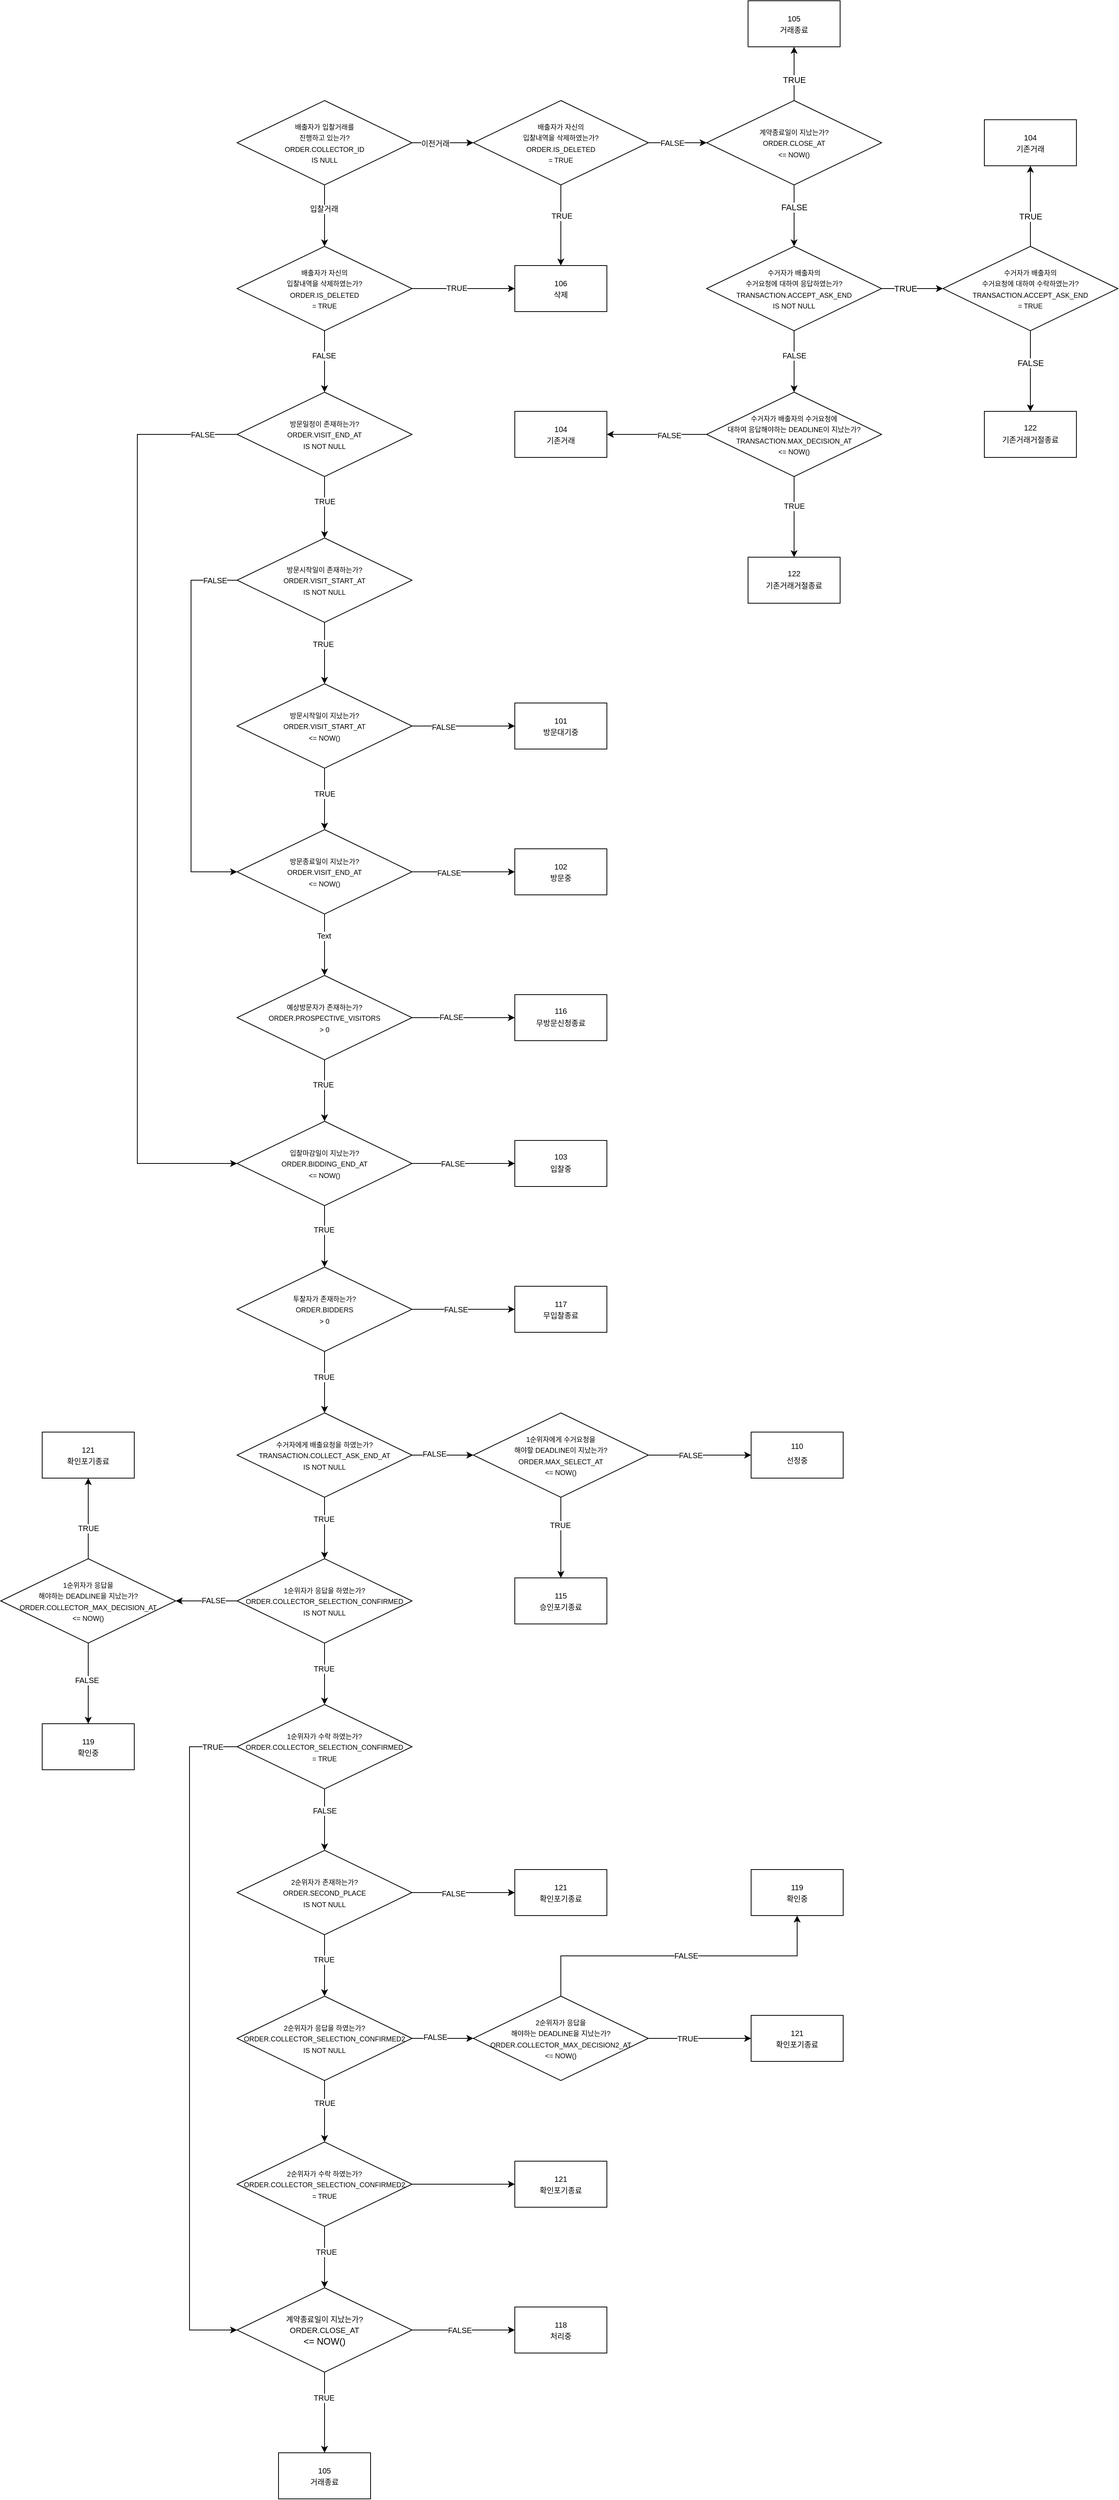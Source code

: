 <mxfile version="17.1.2" type="device"><diagram id="sv1qOESmhmbnTj4O34eV" name="Page-1"><mxGraphModel dx="3501" dy="1428" grid="1" gridSize="10" guides="1" tooltips="1" connect="1" arrows="1" fold="1" page="1" pageScale="1" pageWidth="827" pageHeight="1169" math="0" shadow="0"><root><mxCell id="0"/><mxCell id="1" parent="0"/><mxCell id="dHd20_O_HY_oOaejgzS0-30" value="" style="edgeStyle=orthogonalEdgeStyle;rounded=0;orthogonalLoop=1;jettySize=auto;html=1;fontSize=10;" edge="1" parent="1" source="dHd20_O_HY_oOaejgzS0-1" target="dHd20_O_HY_oOaejgzS0-29"><mxGeometry relative="1" as="geometry"/></mxCell><mxCell id="dHd20_O_HY_oOaejgzS0-31" value="입찰거래" style="edgeLabel;html=1;align=center;verticalAlign=middle;resizable=0;points=[];fontSize=10;" vertex="1" connectable="0" parent="dHd20_O_HY_oOaejgzS0-30"><mxGeometry x="-0.237" y="-1" relative="1" as="geometry"><mxPoint as="offset"/></mxGeometry></mxCell><mxCell id="dHd20_O_HY_oOaejgzS0-160" value="" style="edgeStyle=orthogonalEdgeStyle;rounded=0;orthogonalLoop=1;jettySize=auto;html=1;fontSize=10;" edge="1" parent="1" source="dHd20_O_HY_oOaejgzS0-1" target="dHd20_O_HY_oOaejgzS0-159"><mxGeometry relative="1" as="geometry"/></mxCell><mxCell id="dHd20_O_HY_oOaejgzS0-162" value="이전거래" style="edgeLabel;html=1;align=center;verticalAlign=middle;resizable=0;points=[];fontSize=10;" vertex="1" connectable="0" parent="dHd20_O_HY_oOaejgzS0-160"><mxGeometry x="-0.263" y="-1" relative="1" as="geometry"><mxPoint as="offset"/></mxGeometry></mxCell><mxCell id="dHd20_O_HY_oOaejgzS0-1" value="&lt;font style=&quot;font-size: 9px&quot;&gt;배출자가 입찰거래를&lt;br&gt;진행하고 있는가?&lt;br style=&quot;font-size: 9px&quot;&gt;ORDER.COLLECTOR_ID&lt;br&gt;IS NULL&lt;br&gt;&lt;/font&gt;" style="rhombus;whiteSpace=wrap;html=1;" vertex="1" parent="1"><mxGeometry x="-482" y="190" width="228" height="110" as="geometry"/></mxCell><mxCell id="dHd20_O_HY_oOaejgzS0-6" value="" style="edgeStyle=orthogonalEdgeStyle;rounded=0;orthogonalLoop=1;jettySize=auto;html=1;" edge="1" parent="1" source="dHd20_O_HY_oOaejgzS0-2" target="dHd20_O_HY_oOaejgzS0-5"><mxGeometry relative="1" as="geometry"/></mxCell><mxCell id="dHd20_O_HY_oOaejgzS0-7" value="TRUE" style="edgeLabel;html=1;align=center;verticalAlign=middle;resizable=0;points=[];" vertex="1" connectable="0" parent="dHd20_O_HY_oOaejgzS0-6"><mxGeometry x="-0.234" relative="1" as="geometry"><mxPoint as="offset"/></mxGeometry></mxCell><mxCell id="dHd20_O_HY_oOaejgzS0-9" value="" style="edgeStyle=orthogonalEdgeStyle;rounded=0;orthogonalLoop=1;jettySize=auto;html=1;" edge="1" parent="1" source="dHd20_O_HY_oOaejgzS0-2" target="dHd20_O_HY_oOaejgzS0-8"><mxGeometry relative="1" as="geometry"/></mxCell><mxCell id="dHd20_O_HY_oOaejgzS0-10" value="FALSE" style="edgeLabel;html=1;align=center;verticalAlign=middle;resizable=0;points=[];" vertex="1" connectable="0" parent="dHd20_O_HY_oOaejgzS0-9"><mxGeometry x="-0.283" relative="1" as="geometry"><mxPoint as="offset"/></mxGeometry></mxCell><mxCell id="dHd20_O_HY_oOaejgzS0-2" value="&lt;font style=&quot;font-size: 9px&quot;&gt;계약종료일이 지났는가?&lt;br style=&quot;font-size: 9px&quot;&gt;ORDER.CLOSE_AT&lt;br&gt;&amp;lt;= NOW()&lt;br&gt;&lt;/font&gt;" style="rhombus;whiteSpace=wrap;html=1;" vertex="1" parent="1"><mxGeometry x="130" y="190" width="228" height="110" as="geometry"/></mxCell><mxCell id="dHd20_O_HY_oOaejgzS0-5" value="&lt;span style=&quot;font-size: 10px&quot;&gt;105&lt;/span&gt;&lt;br style=&quot;font-size: 10px&quot;&gt;&lt;span style=&quot;font-size: 10px&quot;&gt;거래종료&lt;/span&gt;" style="whiteSpace=wrap;html=1;" vertex="1" parent="1"><mxGeometry x="184" y="60" width="120" height="60" as="geometry"/></mxCell><mxCell id="dHd20_O_HY_oOaejgzS0-12" value="" style="edgeStyle=orthogonalEdgeStyle;rounded=0;orthogonalLoop=1;jettySize=auto;html=1;" edge="1" parent="1" source="dHd20_O_HY_oOaejgzS0-8" target="dHd20_O_HY_oOaejgzS0-11"><mxGeometry relative="1" as="geometry"/></mxCell><mxCell id="dHd20_O_HY_oOaejgzS0-13" value="TRUE" style="edgeLabel;html=1;align=center;verticalAlign=middle;resizable=0;points=[];" vertex="1" connectable="0" parent="dHd20_O_HY_oOaejgzS0-12"><mxGeometry x="-0.225" relative="1" as="geometry"><mxPoint as="offset"/></mxGeometry></mxCell><mxCell id="dHd20_O_HY_oOaejgzS0-21" value="" style="edgeStyle=orthogonalEdgeStyle;rounded=0;orthogonalLoop=1;jettySize=auto;html=1;fontSize=10;" edge="1" parent="1" source="dHd20_O_HY_oOaejgzS0-8" target="dHd20_O_HY_oOaejgzS0-20"><mxGeometry relative="1" as="geometry"/></mxCell><mxCell id="dHd20_O_HY_oOaejgzS0-22" value="FALSE" style="edgeLabel;html=1;align=center;verticalAlign=middle;resizable=0;points=[];fontSize=10;" vertex="1" connectable="0" parent="dHd20_O_HY_oOaejgzS0-21"><mxGeometry x="-0.216" relative="1" as="geometry"><mxPoint as="offset"/></mxGeometry></mxCell><mxCell id="dHd20_O_HY_oOaejgzS0-8" value="&lt;font style=&quot;font-size: 9px&quot;&gt;수거자가 배출자의&lt;br&gt;수거요청에 대하여 응답하였는가?&lt;br style=&quot;font-size: 9px&quot;&gt;TRANSACTION.ACCEPT_ASK_END&lt;br&gt;IS NOT NULL&lt;br&gt;&lt;/font&gt;" style="rhombus;whiteSpace=wrap;html=1;" vertex="1" parent="1"><mxGeometry x="130" y="380" width="228" height="110" as="geometry"/></mxCell><mxCell id="dHd20_O_HY_oOaejgzS0-15" value="" style="edgeStyle=orthogonalEdgeStyle;rounded=0;orthogonalLoop=1;jettySize=auto;html=1;" edge="1" parent="1" source="dHd20_O_HY_oOaejgzS0-11" target="dHd20_O_HY_oOaejgzS0-14"><mxGeometry relative="1" as="geometry"/></mxCell><mxCell id="dHd20_O_HY_oOaejgzS0-16" value="TRUE" style="edgeLabel;html=1;align=center;verticalAlign=middle;resizable=0;points=[];" vertex="1" connectable="0" parent="dHd20_O_HY_oOaejgzS0-15"><mxGeometry x="-0.244" relative="1" as="geometry"><mxPoint as="offset"/></mxGeometry></mxCell><mxCell id="dHd20_O_HY_oOaejgzS0-18" value="" style="edgeStyle=orthogonalEdgeStyle;rounded=0;orthogonalLoop=1;jettySize=auto;html=1;" edge="1" parent="1" source="dHd20_O_HY_oOaejgzS0-11" target="dHd20_O_HY_oOaejgzS0-17"><mxGeometry relative="1" as="geometry"/></mxCell><mxCell id="dHd20_O_HY_oOaejgzS0-19" value="FALSE" style="edgeLabel;html=1;align=center;verticalAlign=middle;resizable=0;points=[];" vertex="1" connectable="0" parent="dHd20_O_HY_oOaejgzS0-18"><mxGeometry x="-0.199" relative="1" as="geometry"><mxPoint as="offset"/></mxGeometry></mxCell><mxCell id="dHd20_O_HY_oOaejgzS0-11" value="&lt;font style=&quot;font-size: 9px&quot;&gt;수거자가 배출자의 &lt;br&gt;수거요청에 대하여 수락하였는가?&lt;br style=&quot;font-size: 9px&quot;&gt;TRANSACTION.ACCEPT_ASK_END&lt;br&gt;= TRUE&lt;br&gt;&lt;/font&gt;" style="rhombus;whiteSpace=wrap;html=1;" vertex="1" parent="1"><mxGeometry x="438" y="380" width="228" height="110" as="geometry"/></mxCell><mxCell id="dHd20_O_HY_oOaejgzS0-14" value="&lt;span style=&quot;font-size: 10px&quot;&gt;104&lt;/span&gt;&lt;br style=&quot;font-size: 10px&quot;&gt;&lt;span style=&quot;font-size: 10px&quot;&gt;기존거래&lt;/span&gt;" style="whiteSpace=wrap;html=1;" vertex="1" parent="1"><mxGeometry x="492" y="215" width="120" height="60" as="geometry"/></mxCell><mxCell id="dHd20_O_HY_oOaejgzS0-17" value="&lt;font style=&quot;font-size: 10px&quot;&gt;122&lt;br&gt;&lt;/font&gt;&lt;table style=&quot;font-size: 10px&quot;&gt;&lt;tbody&gt;&lt;tr&gt;&lt;td&gt;&lt;font style=&quot;font-size: 10px&quot;&gt;기존거래거절종료&lt;/font&gt;&lt;/td&gt;&lt;/tr&gt;&lt;/tbody&gt;&lt;/table&gt;" style="whiteSpace=wrap;html=1;" vertex="1" parent="1"><mxGeometry x="492" y="595" width="120" height="60" as="geometry"/></mxCell><mxCell id="dHd20_O_HY_oOaejgzS0-24" value="" style="edgeStyle=orthogonalEdgeStyle;rounded=0;orthogonalLoop=1;jettySize=auto;html=1;fontSize=10;" edge="1" parent="1" source="dHd20_O_HY_oOaejgzS0-20" target="dHd20_O_HY_oOaejgzS0-23"><mxGeometry relative="1" as="geometry"/></mxCell><mxCell id="dHd20_O_HY_oOaejgzS0-25" value="TRUE" style="edgeLabel;html=1;align=center;verticalAlign=middle;resizable=0;points=[];fontSize=10;" vertex="1" connectable="0" parent="dHd20_O_HY_oOaejgzS0-24"><mxGeometry x="-0.274" relative="1" as="geometry"><mxPoint as="offset"/></mxGeometry></mxCell><mxCell id="dHd20_O_HY_oOaejgzS0-27" value="" style="edgeStyle=orthogonalEdgeStyle;rounded=0;orthogonalLoop=1;jettySize=auto;html=1;fontSize=10;" edge="1" parent="1" source="dHd20_O_HY_oOaejgzS0-20" target="dHd20_O_HY_oOaejgzS0-26"><mxGeometry relative="1" as="geometry"/></mxCell><mxCell id="dHd20_O_HY_oOaejgzS0-28" value="FALSE" style="edgeLabel;html=1;align=center;verticalAlign=middle;resizable=0;points=[];fontSize=10;" vertex="1" connectable="0" parent="dHd20_O_HY_oOaejgzS0-27"><mxGeometry x="-0.239" y="1" relative="1" as="geometry"><mxPoint as="offset"/></mxGeometry></mxCell><mxCell id="dHd20_O_HY_oOaejgzS0-20" value="&lt;font style=&quot;font-size: 9px&quot;&gt;수거자가 배출자의 수거요청에 &lt;br&gt;대하여 응답해야하는 DEADLINE이 지났는가?&lt;br style=&quot;font-size: 9px&quot;&gt;TRANSACTION.MAX_DECISION_AT&lt;br&gt;&amp;lt;= NOW()&lt;br&gt;&lt;/font&gt;" style="rhombus;whiteSpace=wrap;html=1;" vertex="1" parent="1"><mxGeometry x="130" y="570" width="228" height="110" as="geometry"/></mxCell><mxCell id="dHd20_O_HY_oOaejgzS0-23" value="&lt;font style=&quot;font-size: 10px&quot;&gt;122&lt;br&gt;&lt;/font&gt;&lt;table style=&quot;font-size: 10px&quot;&gt;&lt;tbody&gt;&lt;tr&gt;&lt;td&gt;기존거래거절종료&lt;/td&gt;&lt;/tr&gt;&lt;/tbody&gt;&lt;/table&gt;" style="whiteSpace=wrap;html=1;" vertex="1" parent="1"><mxGeometry x="184" y="785" width="120" height="60" as="geometry"/></mxCell><mxCell id="dHd20_O_HY_oOaejgzS0-26" value="&lt;span style=&quot;font-size: 10px&quot;&gt;104&lt;/span&gt;&lt;br style=&quot;font-size: 10px&quot;&gt;&lt;span style=&quot;font-size: 10px&quot;&gt;기존거래&lt;/span&gt;" style="whiteSpace=wrap;html=1;" vertex="1" parent="1"><mxGeometry x="-120" y="595" width="120" height="60" as="geometry"/></mxCell><mxCell id="dHd20_O_HY_oOaejgzS0-33" value="" style="edgeStyle=orthogonalEdgeStyle;rounded=0;orthogonalLoop=1;jettySize=auto;html=1;fontSize=10;" edge="1" parent="1" source="dHd20_O_HY_oOaejgzS0-29" target="dHd20_O_HY_oOaejgzS0-32"><mxGeometry relative="1" as="geometry"/></mxCell><mxCell id="dHd20_O_HY_oOaejgzS0-34" value="TRUE" style="edgeLabel;html=1;align=center;verticalAlign=middle;resizable=0;points=[];fontSize=10;" vertex="1" connectable="0" parent="dHd20_O_HY_oOaejgzS0-33"><mxGeometry x="-0.139" y="1" relative="1" as="geometry"><mxPoint as="offset"/></mxGeometry></mxCell><mxCell id="dHd20_O_HY_oOaejgzS0-36" value="" style="edgeStyle=orthogonalEdgeStyle;rounded=0;orthogonalLoop=1;jettySize=auto;html=1;fontSize=10;" edge="1" parent="1" source="dHd20_O_HY_oOaejgzS0-29" target="dHd20_O_HY_oOaejgzS0-35"><mxGeometry relative="1" as="geometry"/></mxCell><mxCell id="dHd20_O_HY_oOaejgzS0-37" value="FALSE" style="edgeLabel;html=1;align=center;verticalAlign=middle;resizable=0;points=[];fontSize=10;" vertex="1" connectable="0" parent="dHd20_O_HY_oOaejgzS0-36"><mxGeometry x="-0.208" y="-1" relative="1" as="geometry"><mxPoint as="offset"/></mxGeometry></mxCell><mxCell id="dHd20_O_HY_oOaejgzS0-29" value="&lt;font style=&quot;font-size: 9px&quot;&gt;배출자가 자신의 &lt;br&gt;입찰내역을 삭제하였는가?&lt;br style=&quot;font-size: 9px&quot;&gt;ORDER.IS_DELETED&lt;br&gt;= TRUE&lt;br&gt;&lt;/font&gt;" style="rhombus;whiteSpace=wrap;html=1;" vertex="1" parent="1"><mxGeometry x="-482" y="380" width="228" height="110" as="geometry"/></mxCell><mxCell id="dHd20_O_HY_oOaejgzS0-32" value="&lt;span style=&quot;font-size: 10px&quot;&gt;106&lt;/span&gt;&lt;br style=&quot;font-size: 10px&quot;&gt;&lt;span style=&quot;font-size: 10px&quot;&gt;삭제&lt;/span&gt;" style="whiteSpace=wrap;html=1;" vertex="1" parent="1"><mxGeometry x="-120" y="405" width="120" height="60" as="geometry"/></mxCell><mxCell id="dHd20_O_HY_oOaejgzS0-39" value="" style="edgeStyle=orthogonalEdgeStyle;rounded=0;orthogonalLoop=1;jettySize=auto;html=1;fontSize=10;" edge="1" parent="1" source="dHd20_O_HY_oOaejgzS0-35" target="dHd20_O_HY_oOaejgzS0-38"><mxGeometry relative="1" as="geometry"/></mxCell><mxCell id="dHd20_O_HY_oOaejgzS0-40" value="TRUE" style="edgeLabel;html=1;align=center;verticalAlign=middle;resizable=0;points=[];fontSize=10;" vertex="1" connectable="0" parent="dHd20_O_HY_oOaejgzS0-39"><mxGeometry x="-0.214" relative="1" as="geometry"><mxPoint as="offset"/></mxGeometry></mxCell><mxCell id="dHd20_O_HY_oOaejgzS0-155" style="edgeStyle=orthogonalEdgeStyle;rounded=0;orthogonalLoop=1;jettySize=auto;html=1;entryX=0;entryY=0.5;entryDx=0;entryDy=0;fontSize=10;exitX=0;exitY=0.5;exitDx=0;exitDy=0;" edge="1" parent="1" source="dHd20_O_HY_oOaejgzS0-35" target="dHd20_O_HY_oOaejgzS0-67"><mxGeometry relative="1" as="geometry"><Array as="points"><mxPoint x="-612" y="625"/><mxPoint x="-612" y="1575"/></Array></mxGeometry></mxCell><mxCell id="dHd20_O_HY_oOaejgzS0-156" value="FALSE" style="edgeLabel;html=1;align=center;verticalAlign=middle;resizable=0;points=[];fontSize=10;" vertex="1" connectable="0" parent="dHd20_O_HY_oOaejgzS0-155"><mxGeometry x="-0.926" relative="1" as="geometry"><mxPoint as="offset"/></mxGeometry></mxCell><mxCell id="dHd20_O_HY_oOaejgzS0-35" value="&lt;font style=&quot;font-size: 9px&quot;&gt;방문일정이 존재하는가?&lt;br style=&quot;font-size: 9px&quot;&gt;ORDER.VISIT_END_AT&lt;br&gt;IS NOT NULL&lt;br&gt;&lt;/font&gt;" style="rhombus;whiteSpace=wrap;html=1;" vertex="1" parent="1"><mxGeometry x="-482" y="570" width="228" height="110" as="geometry"/></mxCell><mxCell id="dHd20_O_HY_oOaejgzS0-54" value="" style="edgeStyle=orthogonalEdgeStyle;rounded=0;orthogonalLoop=1;jettySize=auto;html=1;fontSize=10;" edge="1" parent="1" source="dHd20_O_HY_oOaejgzS0-38" target="dHd20_O_HY_oOaejgzS0-53"><mxGeometry relative="1" as="geometry"/></mxCell><mxCell id="dHd20_O_HY_oOaejgzS0-55" value="TRUE" style="edgeLabel;html=1;align=center;verticalAlign=middle;resizable=0;points=[];fontSize=10;" vertex="1" connectable="0" parent="dHd20_O_HY_oOaejgzS0-54"><mxGeometry x="-0.315" y="-2" relative="1" as="geometry"><mxPoint as="offset"/></mxGeometry></mxCell><mxCell id="dHd20_O_HY_oOaejgzS0-60" style="edgeStyle=orthogonalEdgeStyle;rounded=0;orthogonalLoop=1;jettySize=auto;html=1;entryX=0;entryY=0.5;entryDx=0;entryDy=0;fontSize=10;exitX=0;exitY=0.5;exitDx=0;exitDy=0;" edge="1" parent="1" source="dHd20_O_HY_oOaejgzS0-38" target="dHd20_O_HY_oOaejgzS0-56"><mxGeometry relative="1" as="geometry"><Array as="points"><mxPoint x="-542" y="815"/><mxPoint x="-542" y="1195"/></Array></mxGeometry></mxCell><mxCell id="dHd20_O_HY_oOaejgzS0-61" value="FALSE" style="edgeLabel;html=1;align=center;verticalAlign=middle;resizable=0;points=[];fontSize=10;" vertex="1" connectable="0" parent="dHd20_O_HY_oOaejgzS0-60"><mxGeometry x="-0.929" y="1" relative="1" as="geometry"><mxPoint x="-12" y="-1" as="offset"/></mxGeometry></mxCell><mxCell id="dHd20_O_HY_oOaejgzS0-38" value="&lt;font style=&quot;font-size: 9px&quot;&gt;방문시작일이 존재하는가?&lt;br style=&quot;font-size: 9px&quot;&gt;ORDER.VISIT_START_AT&lt;br&gt;IS NOT NULL&lt;br&gt;&lt;/font&gt;" style="rhombus;whiteSpace=wrap;html=1;" vertex="1" parent="1"><mxGeometry x="-482" y="760" width="228" height="110" as="geometry"/></mxCell><mxCell id="dHd20_O_HY_oOaejgzS0-57" value="" style="edgeStyle=orthogonalEdgeStyle;rounded=0;orthogonalLoop=1;jettySize=auto;html=1;fontSize=10;" edge="1" parent="1" source="dHd20_O_HY_oOaejgzS0-53" target="dHd20_O_HY_oOaejgzS0-56"><mxGeometry relative="1" as="geometry"/></mxCell><mxCell id="dHd20_O_HY_oOaejgzS0-72" value="TRUE" style="edgeLabel;html=1;align=center;verticalAlign=middle;resizable=0;points=[];fontSize=10;" vertex="1" connectable="0" parent="dHd20_O_HY_oOaejgzS0-57"><mxGeometry x="-0.185" relative="1" as="geometry"><mxPoint as="offset"/></mxGeometry></mxCell><mxCell id="dHd20_O_HY_oOaejgzS0-59" value="" style="edgeStyle=orthogonalEdgeStyle;rounded=0;orthogonalLoop=1;jettySize=auto;html=1;fontSize=10;" edge="1" parent="1" source="dHd20_O_HY_oOaejgzS0-53" target="dHd20_O_HY_oOaejgzS0-58"><mxGeometry relative="1" as="geometry"/></mxCell><mxCell id="dHd20_O_HY_oOaejgzS0-71" value="FALSE" style="edgeLabel;html=1;align=center;verticalAlign=middle;resizable=0;points=[];fontSize=10;" vertex="1" connectable="0" parent="dHd20_O_HY_oOaejgzS0-59"><mxGeometry x="-0.386" y="-1" relative="1" as="geometry"><mxPoint as="offset"/></mxGeometry></mxCell><mxCell id="dHd20_O_HY_oOaejgzS0-53" value="&lt;font style=&quot;font-size: 9px&quot;&gt;방문시작일이 지났는가?&lt;br style=&quot;font-size: 9px&quot;&gt;ORDER.VISIT_START_AT&lt;br&gt;&amp;lt;= NOW()&lt;br&gt;&lt;/font&gt;" style="rhombus;whiteSpace=wrap;html=1;" vertex="1" parent="1"><mxGeometry x="-482" y="950" width="228" height="110" as="geometry"/></mxCell><mxCell id="dHd20_O_HY_oOaejgzS0-63" value="" style="edgeStyle=orthogonalEdgeStyle;rounded=0;orthogonalLoop=1;jettySize=auto;html=1;fontSize=10;" edge="1" parent="1" source="dHd20_O_HY_oOaejgzS0-56" target="dHd20_O_HY_oOaejgzS0-62"><mxGeometry relative="1" as="geometry"/></mxCell><mxCell id="dHd20_O_HY_oOaejgzS0-73" value="Text" style="edgeLabel;html=1;align=center;verticalAlign=middle;resizable=0;points=[];fontSize=10;" vertex="1" connectable="0" parent="dHd20_O_HY_oOaejgzS0-63"><mxGeometry x="-0.304" y="-1" relative="1" as="geometry"><mxPoint as="offset"/></mxGeometry></mxCell><mxCell id="dHd20_O_HY_oOaejgzS0-75" value="" style="edgeStyle=orthogonalEdgeStyle;rounded=0;orthogonalLoop=1;jettySize=auto;html=1;fontSize=10;" edge="1" parent="1" source="dHd20_O_HY_oOaejgzS0-56" target="dHd20_O_HY_oOaejgzS0-74"><mxGeometry relative="1" as="geometry"/></mxCell><mxCell id="dHd20_O_HY_oOaejgzS0-76" value="FALSE" style="edgeLabel;html=1;align=center;verticalAlign=middle;resizable=0;points=[];fontSize=10;" vertex="1" connectable="0" parent="dHd20_O_HY_oOaejgzS0-75"><mxGeometry x="-0.282" y="-1" relative="1" as="geometry"><mxPoint as="offset"/></mxGeometry></mxCell><mxCell id="dHd20_O_HY_oOaejgzS0-56" value="&lt;font style=&quot;font-size: 9px&quot;&gt;방문종료일이 지났는가?&lt;br style=&quot;font-size: 9px&quot;&gt;ORDER.VISIT_END_AT&lt;br&gt;&amp;lt;= NOW()&lt;br&gt;&lt;/font&gt;" style="rhombus;whiteSpace=wrap;html=1;" vertex="1" parent="1"><mxGeometry x="-482" y="1140" width="228" height="110" as="geometry"/></mxCell><mxCell id="dHd20_O_HY_oOaejgzS0-58" value="&lt;span style=&quot;font-size: 10px&quot;&gt;101&lt;/span&gt;&lt;br style=&quot;font-size: 10px&quot;&gt;&lt;span style=&quot;font-size: 10px&quot;&gt;방문대기중&lt;/span&gt;" style="whiteSpace=wrap;html=1;" vertex="1" parent="1"><mxGeometry x="-120" y="975" width="120" height="60" as="geometry"/></mxCell><mxCell id="dHd20_O_HY_oOaejgzS0-65" value="" style="edgeStyle=orthogonalEdgeStyle;rounded=0;orthogonalLoop=1;jettySize=auto;html=1;fontSize=10;" edge="1" parent="1" source="dHd20_O_HY_oOaejgzS0-62" target="dHd20_O_HY_oOaejgzS0-64"><mxGeometry relative="1" as="geometry"/></mxCell><mxCell id="dHd20_O_HY_oOaejgzS0-66" value="FALSE" style="edgeLabel;html=1;align=center;verticalAlign=middle;resizable=0;points=[];fontSize=10;" vertex="1" connectable="0" parent="dHd20_O_HY_oOaejgzS0-65"><mxGeometry x="-0.244" y="1" relative="1" as="geometry"><mxPoint as="offset"/></mxGeometry></mxCell><mxCell id="dHd20_O_HY_oOaejgzS0-68" value="" style="edgeStyle=orthogonalEdgeStyle;rounded=0;orthogonalLoop=1;jettySize=auto;html=1;fontSize=10;" edge="1" parent="1" source="dHd20_O_HY_oOaejgzS0-62" target="dHd20_O_HY_oOaejgzS0-67"><mxGeometry relative="1" as="geometry"/></mxCell><mxCell id="dHd20_O_HY_oOaejgzS0-77" value="TRUE" style="edgeLabel;html=1;align=center;verticalAlign=middle;resizable=0;points=[];fontSize=10;" vertex="1" connectable="0" parent="dHd20_O_HY_oOaejgzS0-68"><mxGeometry x="-0.206" y="-2" relative="1" as="geometry"><mxPoint as="offset"/></mxGeometry></mxCell><mxCell id="dHd20_O_HY_oOaejgzS0-62" value="&lt;font style=&quot;font-size: 9px&quot;&gt;예상방문자가 존재하는가?&lt;br style=&quot;font-size: 9px&quot;&gt;ORDER.PROSPECTIVE_VISITORS&lt;br&gt;&amp;gt; 0&lt;br&gt;&lt;/font&gt;" style="rhombus;whiteSpace=wrap;html=1;" vertex="1" parent="1"><mxGeometry x="-482" y="1330" width="228" height="110" as="geometry"/></mxCell><mxCell id="dHd20_O_HY_oOaejgzS0-64" value="&lt;font style=&quot;font-size: 10px&quot;&gt;116&lt;br&gt;&lt;/font&gt;&lt;table style=&quot;font-size: 10px&quot;&gt;&lt;tbody&gt;&lt;tr&gt;&lt;td&gt;&lt;font style=&quot;font-size: 10px&quot;&gt;무방문신청종료&lt;/font&gt;&lt;/td&gt;&lt;/tr&gt;&lt;/tbody&gt;&lt;/table&gt;" style="whiteSpace=wrap;html=1;" vertex="1" parent="1"><mxGeometry x="-120" y="1355" width="120" height="60" as="geometry"/></mxCell><mxCell id="dHd20_O_HY_oOaejgzS0-70" value="" style="edgeStyle=orthogonalEdgeStyle;rounded=0;orthogonalLoop=1;jettySize=auto;html=1;fontSize=10;" edge="1" parent="1" source="dHd20_O_HY_oOaejgzS0-67" target="dHd20_O_HY_oOaejgzS0-69"><mxGeometry relative="1" as="geometry"/></mxCell><mxCell id="dHd20_O_HY_oOaejgzS0-78" value="FALSE" style="edgeLabel;html=1;align=center;verticalAlign=middle;resizable=0;points=[];fontSize=10;" vertex="1" connectable="0" parent="dHd20_O_HY_oOaejgzS0-70"><mxGeometry x="-0.211" relative="1" as="geometry"><mxPoint as="offset"/></mxGeometry></mxCell><mxCell id="dHd20_O_HY_oOaejgzS0-80" value="" style="edgeStyle=orthogonalEdgeStyle;rounded=0;orthogonalLoop=1;jettySize=auto;html=1;fontSize=10;" edge="1" parent="1" source="dHd20_O_HY_oOaejgzS0-67" target="dHd20_O_HY_oOaejgzS0-79"><mxGeometry relative="1" as="geometry"/></mxCell><mxCell id="dHd20_O_HY_oOaejgzS0-88" value="TRUE" style="edgeLabel;html=1;align=center;verticalAlign=middle;resizable=0;points=[];fontSize=10;" vertex="1" connectable="0" parent="dHd20_O_HY_oOaejgzS0-80"><mxGeometry x="-0.228" y="-1" relative="1" as="geometry"><mxPoint as="offset"/></mxGeometry></mxCell><mxCell id="dHd20_O_HY_oOaejgzS0-67" value="&lt;font style=&quot;font-size: 9px&quot;&gt;입찰마감일이 지났는가?&lt;br style=&quot;font-size: 9px&quot;&gt;ORDER.BIDDING_END_AT&lt;br&gt;&amp;lt;= NOW()&lt;br&gt;&lt;/font&gt;" style="rhombus;whiteSpace=wrap;html=1;" vertex="1" parent="1"><mxGeometry x="-482" y="1520" width="228" height="110" as="geometry"/></mxCell><mxCell id="dHd20_O_HY_oOaejgzS0-69" value="&lt;font style=&quot;font-size: 10px&quot;&gt;103&lt;br&gt;&lt;/font&gt;&lt;table style=&quot;font-size: 10px&quot;&gt;&lt;tbody&gt;&lt;tr&gt;&lt;td&gt;&lt;font style=&quot;font-size: 10px&quot;&gt;입찰중&lt;/font&gt;&lt;/td&gt;&lt;/tr&gt;&lt;/tbody&gt;&lt;/table&gt;" style="whiteSpace=wrap;html=1;" vertex="1" parent="1"><mxGeometry x="-120" y="1545" width="120" height="60" as="geometry"/></mxCell><mxCell id="dHd20_O_HY_oOaejgzS0-74" value="&lt;span style=&quot;font-size: 10px&quot;&gt;102&lt;/span&gt;&lt;br style=&quot;font-size: 10px&quot;&gt;&lt;span style=&quot;font-size: 10px&quot;&gt;방문중&lt;/span&gt;" style="whiteSpace=wrap;html=1;" vertex="1" parent="1"><mxGeometry x="-120" y="1165" width="120" height="60" as="geometry"/></mxCell><mxCell id="dHd20_O_HY_oOaejgzS0-82" value="" style="edgeStyle=orthogonalEdgeStyle;rounded=0;orthogonalLoop=1;jettySize=auto;html=1;fontSize=10;" edge="1" parent="1" source="dHd20_O_HY_oOaejgzS0-79" target="dHd20_O_HY_oOaejgzS0-81"><mxGeometry relative="1" as="geometry"/></mxCell><mxCell id="dHd20_O_HY_oOaejgzS0-83" value="FALSE" style="edgeLabel;html=1;align=center;verticalAlign=middle;resizable=0;points=[];fontSize=10;" vertex="1" connectable="0" parent="dHd20_O_HY_oOaejgzS0-82"><mxGeometry x="-0.159" relative="1" as="geometry"><mxPoint as="offset"/></mxGeometry></mxCell><mxCell id="dHd20_O_HY_oOaejgzS0-85" value="" style="edgeStyle=orthogonalEdgeStyle;rounded=0;orthogonalLoop=1;jettySize=auto;html=1;fontSize=10;" edge="1" parent="1" source="dHd20_O_HY_oOaejgzS0-79" target="dHd20_O_HY_oOaejgzS0-84"><mxGeometry relative="1" as="geometry"/></mxCell><mxCell id="dHd20_O_HY_oOaejgzS0-89" value="TRUE" style="edgeLabel;html=1;align=center;verticalAlign=middle;resizable=0;points=[];fontSize=10;" vertex="1" connectable="0" parent="dHd20_O_HY_oOaejgzS0-85"><mxGeometry x="-0.174" y="-1" relative="1" as="geometry"><mxPoint as="offset"/></mxGeometry></mxCell><mxCell id="dHd20_O_HY_oOaejgzS0-79" value="&lt;font style=&quot;font-size: 9px&quot;&gt;투찰자가 존재하는가?&lt;br style=&quot;font-size: 9px&quot;&gt;ORDER.BIDDERS&lt;br&gt;&amp;gt; 0&lt;br&gt;&lt;/font&gt;" style="rhombus;whiteSpace=wrap;html=1;" vertex="1" parent="1"><mxGeometry x="-482" y="1710" width="228" height="110" as="geometry"/></mxCell><mxCell id="dHd20_O_HY_oOaejgzS0-81" value="&lt;font style=&quot;font-size: 10px&quot;&gt;117&lt;br&gt;무입찰종료&lt;br&gt;&lt;/font&gt;" style="whiteSpace=wrap;html=1;" vertex="1" parent="1"><mxGeometry x="-120" y="1735" width="120" height="60" as="geometry"/></mxCell><mxCell id="dHd20_O_HY_oOaejgzS0-87" value="" style="edgeStyle=orthogonalEdgeStyle;rounded=0;orthogonalLoop=1;jettySize=auto;html=1;fontSize=10;" edge="1" parent="1" source="dHd20_O_HY_oOaejgzS0-84" target="dHd20_O_HY_oOaejgzS0-86"><mxGeometry relative="1" as="geometry"/></mxCell><mxCell id="dHd20_O_HY_oOaejgzS0-90" value="TRUE" style="edgeLabel;html=1;align=center;verticalAlign=middle;resizable=0;points=[];fontSize=10;" vertex="1" connectable="0" parent="dHd20_O_HY_oOaejgzS0-87"><mxGeometry x="-0.315" y="-1" relative="1" as="geometry"><mxPoint as="offset"/></mxGeometry></mxCell><mxCell id="dHd20_O_HY_oOaejgzS0-92" value="" style="edgeStyle=orthogonalEdgeStyle;rounded=0;orthogonalLoop=1;jettySize=auto;html=1;fontSize=10;" edge="1" parent="1" source="dHd20_O_HY_oOaejgzS0-84" target="dHd20_O_HY_oOaejgzS0-91"><mxGeometry relative="1" as="geometry"/></mxCell><mxCell id="dHd20_O_HY_oOaejgzS0-93" value="FALSE" style="edgeLabel;html=1;align=center;verticalAlign=middle;resizable=0;points=[];fontSize=10;" vertex="1" connectable="0" parent="dHd20_O_HY_oOaejgzS0-92"><mxGeometry x="-0.273" y="2" relative="1" as="geometry"><mxPoint as="offset"/></mxGeometry></mxCell><mxCell id="dHd20_O_HY_oOaejgzS0-84" value="&lt;font style=&quot;font-size: 9px&quot;&gt;수거자에게 배출요청을 하였는가?&lt;br style=&quot;font-size: 9px&quot;&gt;TRANSACTION.COLLECT_ASK_END_AT&lt;br&gt;IS NOT NULL&lt;br&gt;&lt;/font&gt;" style="rhombus;whiteSpace=wrap;html=1;" vertex="1" parent="1"><mxGeometry x="-482" y="1900" width="228" height="110" as="geometry"/></mxCell><mxCell id="dHd20_O_HY_oOaejgzS0-101" value="" style="edgeStyle=orthogonalEdgeStyle;rounded=0;orthogonalLoop=1;jettySize=auto;html=1;fontSize=10;" edge="1" parent="1" source="dHd20_O_HY_oOaejgzS0-86" target="dHd20_O_HY_oOaejgzS0-100"><mxGeometry relative="1" as="geometry"/></mxCell><mxCell id="dHd20_O_HY_oOaejgzS0-102" value="TRUE" style="edgeLabel;html=1;align=center;verticalAlign=middle;resizable=0;points=[];fontSize=10;" vertex="1" connectable="0" parent="dHd20_O_HY_oOaejgzS0-101"><mxGeometry x="-0.193" y="-1" relative="1" as="geometry"><mxPoint as="offset"/></mxGeometry></mxCell><mxCell id="dHd20_O_HY_oOaejgzS0-104" value="" style="edgeStyle=orthogonalEdgeStyle;rounded=0;orthogonalLoop=1;jettySize=auto;html=1;fontSize=10;" edge="1" parent="1" source="dHd20_O_HY_oOaejgzS0-86" target="dHd20_O_HY_oOaejgzS0-103"><mxGeometry relative="1" as="geometry"/></mxCell><mxCell id="dHd20_O_HY_oOaejgzS0-105" value="FALSE" style="edgeLabel;html=1;align=center;verticalAlign=middle;resizable=0;points=[];fontSize=10;" vertex="1" connectable="0" parent="dHd20_O_HY_oOaejgzS0-104"><mxGeometry x="-0.23" y="-1" relative="1" as="geometry"><mxPoint as="offset"/></mxGeometry></mxCell><mxCell id="dHd20_O_HY_oOaejgzS0-86" value="&lt;font style=&quot;font-size: 9px&quot;&gt;1순위자가 응답을 하였는가?&lt;br style=&quot;font-size: 9px&quot;&gt;ORDER.COLLECTOR_SELECTION_CONFIRMED&lt;br&gt;IS NOT NULL&lt;br&gt;&lt;/font&gt;" style="rhombus;whiteSpace=wrap;html=1;" vertex="1" parent="1"><mxGeometry x="-482" y="2090" width="228" height="110" as="geometry"/></mxCell><mxCell id="dHd20_O_HY_oOaejgzS0-95" value="" style="edgeStyle=orthogonalEdgeStyle;rounded=0;orthogonalLoop=1;jettySize=auto;html=1;fontSize=10;" edge="1" parent="1" source="dHd20_O_HY_oOaejgzS0-91" target="dHd20_O_HY_oOaejgzS0-94"><mxGeometry relative="1" as="geometry"/></mxCell><mxCell id="dHd20_O_HY_oOaejgzS0-96" value="TRUE" style="edgeLabel;html=1;align=center;verticalAlign=middle;resizable=0;points=[];fontSize=10;" vertex="1" connectable="0" parent="dHd20_O_HY_oOaejgzS0-95"><mxGeometry x="-0.31" y="-1" relative="1" as="geometry"><mxPoint as="offset"/></mxGeometry></mxCell><mxCell id="dHd20_O_HY_oOaejgzS0-98" value="" style="edgeStyle=orthogonalEdgeStyle;rounded=0;orthogonalLoop=1;jettySize=auto;html=1;fontSize=10;" edge="1" parent="1" source="dHd20_O_HY_oOaejgzS0-91" target="dHd20_O_HY_oOaejgzS0-97"><mxGeometry relative="1" as="geometry"/></mxCell><mxCell id="dHd20_O_HY_oOaejgzS0-99" value="FALSE" style="edgeLabel;html=1;align=center;verticalAlign=middle;resizable=0;points=[];fontSize=10;" vertex="1" connectable="0" parent="dHd20_O_HY_oOaejgzS0-98"><mxGeometry x="-0.188" relative="1" as="geometry"><mxPoint as="offset"/></mxGeometry></mxCell><mxCell id="dHd20_O_HY_oOaejgzS0-91" value="&lt;font style=&quot;font-size: 9px&quot;&gt;1순위자에게 수거요청을&lt;br&gt;해야할 DEADLINE이 지났는가?&lt;br&gt;ORDER.MAX_SELECT_AT&lt;br&gt;&amp;lt;= NOW()&lt;br&gt;&lt;/font&gt;" style="rhombus;whiteSpace=wrap;html=1;" vertex="1" parent="1"><mxGeometry x="-174" y="1900" width="228" height="110" as="geometry"/></mxCell><mxCell id="dHd20_O_HY_oOaejgzS0-94" value="&lt;font style=&quot;font-size: 10px&quot;&gt;115&lt;br&gt;승인포기종료&lt;br&gt;&lt;/font&gt;" style="whiteSpace=wrap;html=1;" vertex="1" parent="1"><mxGeometry x="-120" y="2115" width="120" height="60" as="geometry"/></mxCell><mxCell id="dHd20_O_HY_oOaejgzS0-97" value="&lt;font style=&quot;font-size: 10px&quot;&gt;110&lt;br&gt;&lt;/font&gt;&lt;table style=&quot;font-size: 10px&quot;&gt;&lt;tbody&gt;&lt;tr&gt;&lt;td&gt;&lt;table&gt;&lt;tbody&gt;&lt;tr&gt;&lt;td&gt;&lt;font style=&quot;font-size: 10px&quot;&gt;선정중&lt;/font&gt;&lt;/td&gt;&lt;/tr&gt;&lt;/tbody&gt;&lt;/table&gt;&lt;/td&gt;&lt;/tr&gt;&lt;/tbody&gt;&lt;/table&gt;" style="whiteSpace=wrap;html=1;" vertex="1" parent="1"><mxGeometry x="188" y="1925" width="120" height="60" as="geometry"/></mxCell><mxCell id="dHd20_O_HY_oOaejgzS0-122" value="" style="edgeStyle=orthogonalEdgeStyle;rounded=0;orthogonalLoop=1;jettySize=auto;html=1;fontSize=10;" edge="1" parent="1" source="dHd20_O_HY_oOaejgzS0-100" target="dHd20_O_HY_oOaejgzS0-121"><mxGeometry relative="1" as="geometry"/></mxCell><mxCell id="dHd20_O_HY_oOaejgzS0-123" value="FALSE" style="edgeLabel;html=1;align=center;verticalAlign=middle;resizable=0;points=[];fontSize=10;" vertex="1" connectable="0" parent="dHd20_O_HY_oOaejgzS0-122"><mxGeometry x="-0.306" relative="1" as="geometry"><mxPoint as="offset"/></mxGeometry></mxCell><mxCell id="dHd20_O_HY_oOaejgzS0-144" style="edgeStyle=orthogonalEdgeStyle;rounded=0;orthogonalLoop=1;jettySize=auto;html=1;entryX=0;entryY=0.5;entryDx=0;entryDy=0;fontSize=10;exitX=0;exitY=0.5;exitDx=0;exitDy=0;" edge="1" parent="1" source="dHd20_O_HY_oOaejgzS0-100" target="dHd20_O_HY_oOaejgzS0-138"><mxGeometry relative="1" as="geometry"><Array as="points"><mxPoint x="-544" y="2335"/><mxPoint x="-544" y="3095"/></Array></mxGeometry></mxCell><mxCell id="dHd20_O_HY_oOaejgzS0-148" value="TRUE" style="edgeLabel;html=1;align=center;verticalAlign=middle;resizable=0;points=[];fontSize=10;" vertex="1" connectable="0" parent="dHd20_O_HY_oOaejgzS0-144"><mxGeometry x="-0.929" y="-1" relative="1" as="geometry"><mxPoint x="-1" y="1" as="offset"/></mxGeometry></mxCell><mxCell id="dHd20_O_HY_oOaejgzS0-100" value="&lt;font style=&quot;font-size: 9px&quot;&gt;1순위자가 수락 하였는가?&lt;br style=&quot;font-size: 9px&quot;&gt;ORDER.COLLECTOR_SELECTION_CONFIRMED&lt;br&gt;= TRUE&lt;br&gt;&lt;/font&gt;" style="rhombus;whiteSpace=wrap;html=1;" vertex="1" parent="1"><mxGeometry x="-482" y="2280" width="228" height="110" as="geometry"/></mxCell><mxCell id="dHd20_O_HY_oOaejgzS0-107" value="" style="edgeStyle=orthogonalEdgeStyle;rounded=0;orthogonalLoop=1;jettySize=auto;html=1;fontSize=10;" edge="1" parent="1" source="dHd20_O_HY_oOaejgzS0-103" target="dHd20_O_HY_oOaejgzS0-106"><mxGeometry relative="1" as="geometry"/></mxCell><mxCell id="dHd20_O_HY_oOaejgzS0-110" value="TRUE" style="edgeLabel;html=1;align=center;verticalAlign=middle;resizable=0;points=[];fontSize=10;" vertex="1" connectable="0" parent="dHd20_O_HY_oOaejgzS0-107"><mxGeometry x="-0.224" relative="1" as="geometry"><mxPoint as="offset"/></mxGeometry></mxCell><mxCell id="dHd20_O_HY_oOaejgzS0-109" value="" style="edgeStyle=orthogonalEdgeStyle;rounded=0;orthogonalLoop=1;jettySize=auto;html=1;fontSize=10;" edge="1" parent="1" source="dHd20_O_HY_oOaejgzS0-103" target="dHd20_O_HY_oOaejgzS0-108"><mxGeometry relative="1" as="geometry"/></mxCell><mxCell id="dHd20_O_HY_oOaejgzS0-111" value="FALSE" style="edgeLabel;html=1;align=center;verticalAlign=middle;resizable=0;points=[];fontSize=10;" vertex="1" connectable="0" parent="dHd20_O_HY_oOaejgzS0-109"><mxGeometry x="-0.09" y="-2" relative="1" as="geometry"><mxPoint as="offset"/></mxGeometry></mxCell><mxCell id="dHd20_O_HY_oOaejgzS0-103" value="&lt;font style=&quot;font-size: 9px&quot;&gt;1순위자가 응답을 &lt;br&gt;해야하는 DEADLINE을 지났는가?&lt;br style=&quot;font-size: 9px&quot;&gt;ORDER.COLLECTOR_MAX_DECISION_AT&lt;br&gt;&amp;lt;= NOW()&lt;br&gt;&lt;/font&gt;" style="rhombus;whiteSpace=wrap;html=1;" vertex="1" parent="1"><mxGeometry x="-790" y="2090" width="228" height="110" as="geometry"/></mxCell><mxCell id="dHd20_O_HY_oOaejgzS0-106" value="&lt;font style=&quot;font-size: 10px&quot;&gt;121&lt;br&gt;확인포기종료&lt;br&gt;&lt;/font&gt;" style="whiteSpace=wrap;html=1;align=center;" vertex="1" parent="1"><mxGeometry x="-736" y="1925" width="120" height="60" as="geometry"/></mxCell><mxCell id="dHd20_O_HY_oOaejgzS0-108" value="&lt;font style=&quot;font-size: 10px&quot;&gt;119&lt;br&gt;확인중&lt;br&gt;&lt;/font&gt;" style="whiteSpace=wrap;html=1;" vertex="1" parent="1"><mxGeometry x="-736" y="2305" width="120" height="60" as="geometry"/></mxCell><mxCell id="dHd20_O_HY_oOaejgzS0-125" value="" style="edgeStyle=orthogonalEdgeStyle;rounded=0;orthogonalLoop=1;jettySize=auto;html=1;fontSize=10;" edge="1" parent="1" source="dHd20_O_HY_oOaejgzS0-121" target="dHd20_O_HY_oOaejgzS0-124"><mxGeometry relative="1" as="geometry"/></mxCell><mxCell id="dHd20_O_HY_oOaejgzS0-129" value="TRUE" style="edgeLabel;html=1;align=center;verticalAlign=middle;resizable=0;points=[];fontSize=10;" vertex="1" connectable="0" parent="dHd20_O_HY_oOaejgzS0-125"><mxGeometry x="-0.205" y="-1" relative="1" as="geometry"><mxPoint as="offset"/></mxGeometry></mxCell><mxCell id="dHd20_O_HY_oOaejgzS0-127" value="" style="edgeStyle=orthogonalEdgeStyle;rounded=0;orthogonalLoop=1;jettySize=auto;html=1;fontSize=10;" edge="1" parent="1" source="dHd20_O_HY_oOaejgzS0-121" target="dHd20_O_HY_oOaejgzS0-126"><mxGeometry relative="1" as="geometry"/></mxCell><mxCell id="dHd20_O_HY_oOaejgzS0-128" value="FALSE" style="edgeLabel;html=1;align=center;verticalAlign=middle;resizable=0;points=[];fontSize=10;" vertex="1" connectable="0" parent="dHd20_O_HY_oOaejgzS0-127"><mxGeometry x="-0.192" y="-1" relative="1" as="geometry"><mxPoint as="offset"/></mxGeometry></mxCell><mxCell id="dHd20_O_HY_oOaejgzS0-121" value="&lt;font style=&quot;font-size: 9px&quot;&gt;2순위자가 존재하는가?&lt;br style=&quot;font-size: 9px&quot;&gt;ORDER.SECOND_PLACE&lt;br&gt;IS NOT NULL&lt;br&gt;&lt;/font&gt;" style="rhombus;whiteSpace=wrap;html=1;" vertex="1" parent="1"><mxGeometry x="-482" y="2470" width="228" height="110" as="geometry"/></mxCell><mxCell id="dHd20_O_HY_oOaejgzS0-131" value="" style="edgeStyle=orthogonalEdgeStyle;rounded=0;orthogonalLoop=1;jettySize=auto;html=1;fontSize=10;" edge="1" parent="1" source="dHd20_O_HY_oOaejgzS0-124" target="dHd20_O_HY_oOaejgzS0-130"><mxGeometry relative="1" as="geometry"/></mxCell><mxCell id="dHd20_O_HY_oOaejgzS0-132" value="FALSE" style="edgeLabel;html=1;align=center;verticalAlign=middle;resizable=0;points=[];fontSize=10;" vertex="1" connectable="0" parent="dHd20_O_HY_oOaejgzS0-131"><mxGeometry x="-0.257" y="2" relative="1" as="geometry"><mxPoint as="offset"/></mxGeometry></mxCell><mxCell id="dHd20_O_HY_oOaejgzS0-134" value="" style="edgeStyle=orthogonalEdgeStyle;rounded=0;orthogonalLoop=1;jettySize=auto;html=1;fontSize=10;" edge="1" parent="1" source="dHd20_O_HY_oOaejgzS0-124" target="dHd20_O_HY_oOaejgzS0-133"><mxGeometry relative="1" as="geometry"/></mxCell><mxCell id="dHd20_O_HY_oOaejgzS0-135" value="TRUE" style="edgeLabel;html=1;align=center;verticalAlign=middle;resizable=0;points=[];fontSize=10;" vertex="1" connectable="0" parent="dHd20_O_HY_oOaejgzS0-134"><mxGeometry x="-0.269" relative="1" as="geometry"><mxPoint as="offset"/></mxGeometry></mxCell><mxCell id="dHd20_O_HY_oOaejgzS0-124" value="&lt;font style=&quot;font-size: 9px&quot;&gt;2순위자가 응답을 하였는가?&lt;br&gt;ORDER.COLLECTOR_SELECTION_CONFIRMED2&lt;br&gt;IS NOT NULL&lt;br&gt;&lt;/font&gt;" style="rhombus;whiteSpace=wrap;html=1;" vertex="1" parent="1"><mxGeometry x="-482" y="2660" width="228" height="110" as="geometry"/></mxCell><mxCell id="dHd20_O_HY_oOaejgzS0-126" value="&lt;span style=&quot;font-size: 10px&quot;&gt;121&lt;/span&gt;&lt;br style=&quot;font-size: 10px&quot;&gt;&lt;span style=&quot;font-size: 10px&quot;&gt;확인포기종료&lt;/span&gt;" style="whiteSpace=wrap;html=1;" vertex="1" parent="1"><mxGeometry x="-120" y="2495" width="120" height="60" as="geometry"/></mxCell><mxCell id="dHd20_O_HY_oOaejgzS0-150" value="" style="edgeStyle=orthogonalEdgeStyle;rounded=0;orthogonalLoop=1;jettySize=auto;html=1;fontSize=10;" edge="1" parent="1" source="dHd20_O_HY_oOaejgzS0-130" target="dHd20_O_HY_oOaejgzS0-149"><mxGeometry relative="1" as="geometry"/></mxCell><mxCell id="dHd20_O_HY_oOaejgzS0-153" value="TRUE" style="edgeLabel;html=1;align=center;verticalAlign=middle;resizable=0;points=[];fontSize=10;" vertex="1" connectable="0" parent="dHd20_O_HY_oOaejgzS0-150"><mxGeometry x="-0.239" relative="1" as="geometry"><mxPoint as="offset"/></mxGeometry></mxCell><mxCell id="dHd20_O_HY_oOaejgzS0-152" value="" style="edgeStyle=orthogonalEdgeStyle;rounded=0;orthogonalLoop=1;jettySize=auto;html=1;fontSize=10;exitX=0.5;exitY=0;exitDx=0;exitDy=0;" edge="1" parent="1" source="dHd20_O_HY_oOaejgzS0-130" target="dHd20_O_HY_oOaejgzS0-151"><mxGeometry relative="1" as="geometry"/></mxCell><mxCell id="dHd20_O_HY_oOaejgzS0-154" value="FALSE" style="edgeLabel;html=1;align=center;verticalAlign=middle;resizable=0;points=[];fontSize=10;" vertex="1" connectable="0" parent="dHd20_O_HY_oOaejgzS0-152"><mxGeometry x="0.04" y="1" relative="1" as="geometry"><mxPoint as="offset"/></mxGeometry></mxCell><mxCell id="dHd20_O_HY_oOaejgzS0-130" value="&lt;font style=&quot;font-size: 9px&quot;&gt;2순위자가 응답을&lt;br&gt;해야하는 DEADLINE을 지났는가?&lt;br&gt;ORDER.COLLECTOR_MAX_DECISION2_AT&lt;br&gt;&amp;lt;= NOW()&lt;br&gt;&lt;/font&gt;" style="rhombus;whiteSpace=wrap;html=1;" vertex="1" parent="1"><mxGeometry x="-174" y="2660" width="228" height="110" as="geometry"/></mxCell><mxCell id="dHd20_O_HY_oOaejgzS0-137" value="" style="edgeStyle=orthogonalEdgeStyle;rounded=0;orthogonalLoop=1;jettySize=auto;html=1;fontSize=10;" edge="1" parent="1" source="dHd20_O_HY_oOaejgzS0-133" target="dHd20_O_HY_oOaejgzS0-136"><mxGeometry relative="1" as="geometry"/></mxCell><mxCell id="dHd20_O_HY_oOaejgzS0-139" value="" style="edgeStyle=orthogonalEdgeStyle;rounded=0;orthogonalLoop=1;jettySize=auto;html=1;fontSize=10;" edge="1" parent="1" source="dHd20_O_HY_oOaejgzS0-133" target="dHd20_O_HY_oOaejgzS0-138"><mxGeometry relative="1" as="geometry"/></mxCell><mxCell id="dHd20_O_HY_oOaejgzS0-145" value="TRUE" style="edgeLabel;html=1;align=center;verticalAlign=middle;resizable=0;points=[];fontSize=10;" vertex="1" connectable="0" parent="dHd20_O_HY_oOaejgzS0-139"><mxGeometry x="-0.186" y="2" relative="1" as="geometry"><mxPoint as="offset"/></mxGeometry></mxCell><mxCell id="dHd20_O_HY_oOaejgzS0-133" value="&lt;font style=&quot;font-size: 9px&quot;&gt;2순위자가 수락 하였는가?&lt;br&gt;ORDER.COLLECTOR_SELECTION_CONFIRMED2&lt;br&gt;= TRUE&lt;br&gt;&lt;/font&gt;" style="rhombus;whiteSpace=wrap;html=1;" vertex="1" parent="1"><mxGeometry x="-482" y="2850" width="228" height="110" as="geometry"/></mxCell><mxCell id="dHd20_O_HY_oOaejgzS0-136" value="&lt;span style=&quot;font-size: 10px&quot;&gt;121&lt;/span&gt;&lt;br style=&quot;font-size: 10px&quot;&gt;&lt;span style=&quot;font-size: 10px&quot;&gt;확인포기종료&lt;/span&gt;" style="whiteSpace=wrap;html=1;" vertex="1" parent="1"><mxGeometry x="-120" y="2875" width="120" height="60" as="geometry"/></mxCell><mxCell id="dHd20_O_HY_oOaejgzS0-141" value="" style="edgeStyle=orthogonalEdgeStyle;rounded=0;orthogonalLoop=1;jettySize=auto;html=1;fontSize=10;" edge="1" parent="1" source="dHd20_O_HY_oOaejgzS0-138" target="dHd20_O_HY_oOaejgzS0-140"><mxGeometry relative="1" as="geometry"/></mxCell><mxCell id="dHd20_O_HY_oOaejgzS0-147" value="FALSE" style="edgeLabel;html=1;align=center;verticalAlign=middle;resizable=0;points=[];fontSize=10;" vertex="1" connectable="0" parent="dHd20_O_HY_oOaejgzS0-141"><mxGeometry x="0.338" y="1" relative="1" as="geometry"><mxPoint x="-28" y="1" as="offset"/></mxGeometry></mxCell><mxCell id="dHd20_O_HY_oOaejgzS0-143" value="" style="edgeStyle=orthogonalEdgeStyle;rounded=0;orthogonalLoop=1;jettySize=auto;html=1;fontSize=10;" edge="1" parent="1" source="dHd20_O_HY_oOaejgzS0-138" target="dHd20_O_HY_oOaejgzS0-142"><mxGeometry relative="1" as="geometry"/></mxCell><mxCell id="dHd20_O_HY_oOaejgzS0-146" value="TRUE" style="edgeLabel;html=1;align=center;verticalAlign=middle;resizable=0;points=[];fontSize=10;" vertex="1" connectable="0" parent="dHd20_O_HY_oOaejgzS0-143"><mxGeometry x="-0.373" y="-1" relative="1" as="geometry"><mxPoint as="offset"/></mxGeometry></mxCell><mxCell id="dHd20_O_HY_oOaejgzS0-138" value="&lt;font style=&quot;font-size: 9px&quot;&gt;&lt;span style=&quot;font-size: 10px&quot;&gt;계약종료일이 지났는가?&lt;/span&gt;&lt;br style=&quot;font-size: 10px&quot;&gt;&lt;span style=&quot;font-size: 10px&quot;&gt;ORDER.CLOSE_AT&lt;br&gt;&lt;/span&gt;&lt;span style=&quot;font-size: 12px&quot;&gt;&amp;lt;= NOW()&lt;/span&gt;&lt;br&gt;&lt;/font&gt;" style="rhombus;whiteSpace=wrap;html=1;" vertex="1" parent="1"><mxGeometry x="-482" y="3040" width="228" height="110" as="geometry"/></mxCell><mxCell id="dHd20_O_HY_oOaejgzS0-140" value="&lt;span style=&quot;font-size: 10px&quot;&gt;118&lt;/span&gt;&lt;br style=&quot;font-size: 10px&quot;&gt;&lt;span style=&quot;font-size: 10px&quot;&gt;처리중&lt;/span&gt;" style="whiteSpace=wrap;html=1;" vertex="1" parent="1"><mxGeometry x="-120" y="3065" width="120" height="60" as="geometry"/></mxCell><mxCell id="dHd20_O_HY_oOaejgzS0-142" value="&lt;font style=&quot;font-size: 10px&quot;&gt;105&lt;br&gt;거래종료&lt;/font&gt;" style="whiteSpace=wrap;html=1;" vertex="1" parent="1"><mxGeometry x="-428" y="3255" width="120" height="60" as="geometry"/></mxCell><mxCell id="dHd20_O_HY_oOaejgzS0-149" value="&lt;span style=&quot;font-size: 10px&quot;&gt;121&lt;/span&gt;&lt;br style=&quot;font-size: 10px&quot;&gt;&lt;span style=&quot;font-size: 10px&quot;&gt;확인포기종료&lt;/span&gt;" style="whiteSpace=wrap;html=1;" vertex="1" parent="1"><mxGeometry x="188" y="2685" width="120" height="60" as="geometry"/></mxCell><mxCell id="dHd20_O_HY_oOaejgzS0-151" value="&lt;span style=&quot;font-size: 10px&quot;&gt;119&lt;/span&gt;&lt;br style=&quot;font-size: 10px&quot;&gt;&lt;span style=&quot;font-size: 10px&quot;&gt;확인중&lt;/span&gt;" style="whiteSpace=wrap;html=1;" vertex="1" parent="1"><mxGeometry x="188" y="2495" width="120" height="60" as="geometry"/></mxCell><mxCell id="dHd20_O_HY_oOaejgzS0-161" value="" style="edgeStyle=orthogonalEdgeStyle;rounded=0;orthogonalLoop=1;jettySize=auto;html=1;fontSize=10;" edge="1" parent="1" source="dHd20_O_HY_oOaejgzS0-159" target="dHd20_O_HY_oOaejgzS0-2"><mxGeometry relative="1" as="geometry"/></mxCell><mxCell id="dHd20_O_HY_oOaejgzS0-163" value="FALSE" style="edgeLabel;html=1;align=center;verticalAlign=middle;resizable=0;points=[];fontSize=10;" vertex="1" connectable="0" parent="dHd20_O_HY_oOaejgzS0-161"><mxGeometry x="-0.178" relative="1" as="geometry"><mxPoint as="offset"/></mxGeometry></mxCell><mxCell id="dHd20_O_HY_oOaejgzS0-164" value="" style="edgeStyle=orthogonalEdgeStyle;rounded=0;orthogonalLoop=1;jettySize=auto;html=1;fontSize=10;" edge="1" parent="1" source="dHd20_O_HY_oOaejgzS0-159" target="dHd20_O_HY_oOaejgzS0-32"><mxGeometry relative="1" as="geometry"/></mxCell><mxCell id="dHd20_O_HY_oOaejgzS0-165" value="TRUE" style="edgeLabel;html=1;align=center;verticalAlign=middle;resizable=0;points=[];fontSize=10;" vertex="1" connectable="0" parent="dHd20_O_HY_oOaejgzS0-164"><mxGeometry x="-0.238" y="1" relative="1" as="geometry"><mxPoint as="offset"/></mxGeometry></mxCell><mxCell id="dHd20_O_HY_oOaejgzS0-159" value="&lt;font style=&quot;font-size: 9px&quot;&gt;배출자가 자신의&lt;br&gt;입찰내역을 삭제하였는가?&lt;br&gt;ORDER.IS_DELETED&lt;br&gt;= TRUE&lt;br&gt;&lt;/font&gt;" style="rhombus;whiteSpace=wrap;html=1;" vertex="1" parent="1"><mxGeometry x="-174" y="190" width="228" height="110" as="geometry"/></mxCell></root></mxGraphModel></diagram></mxfile>